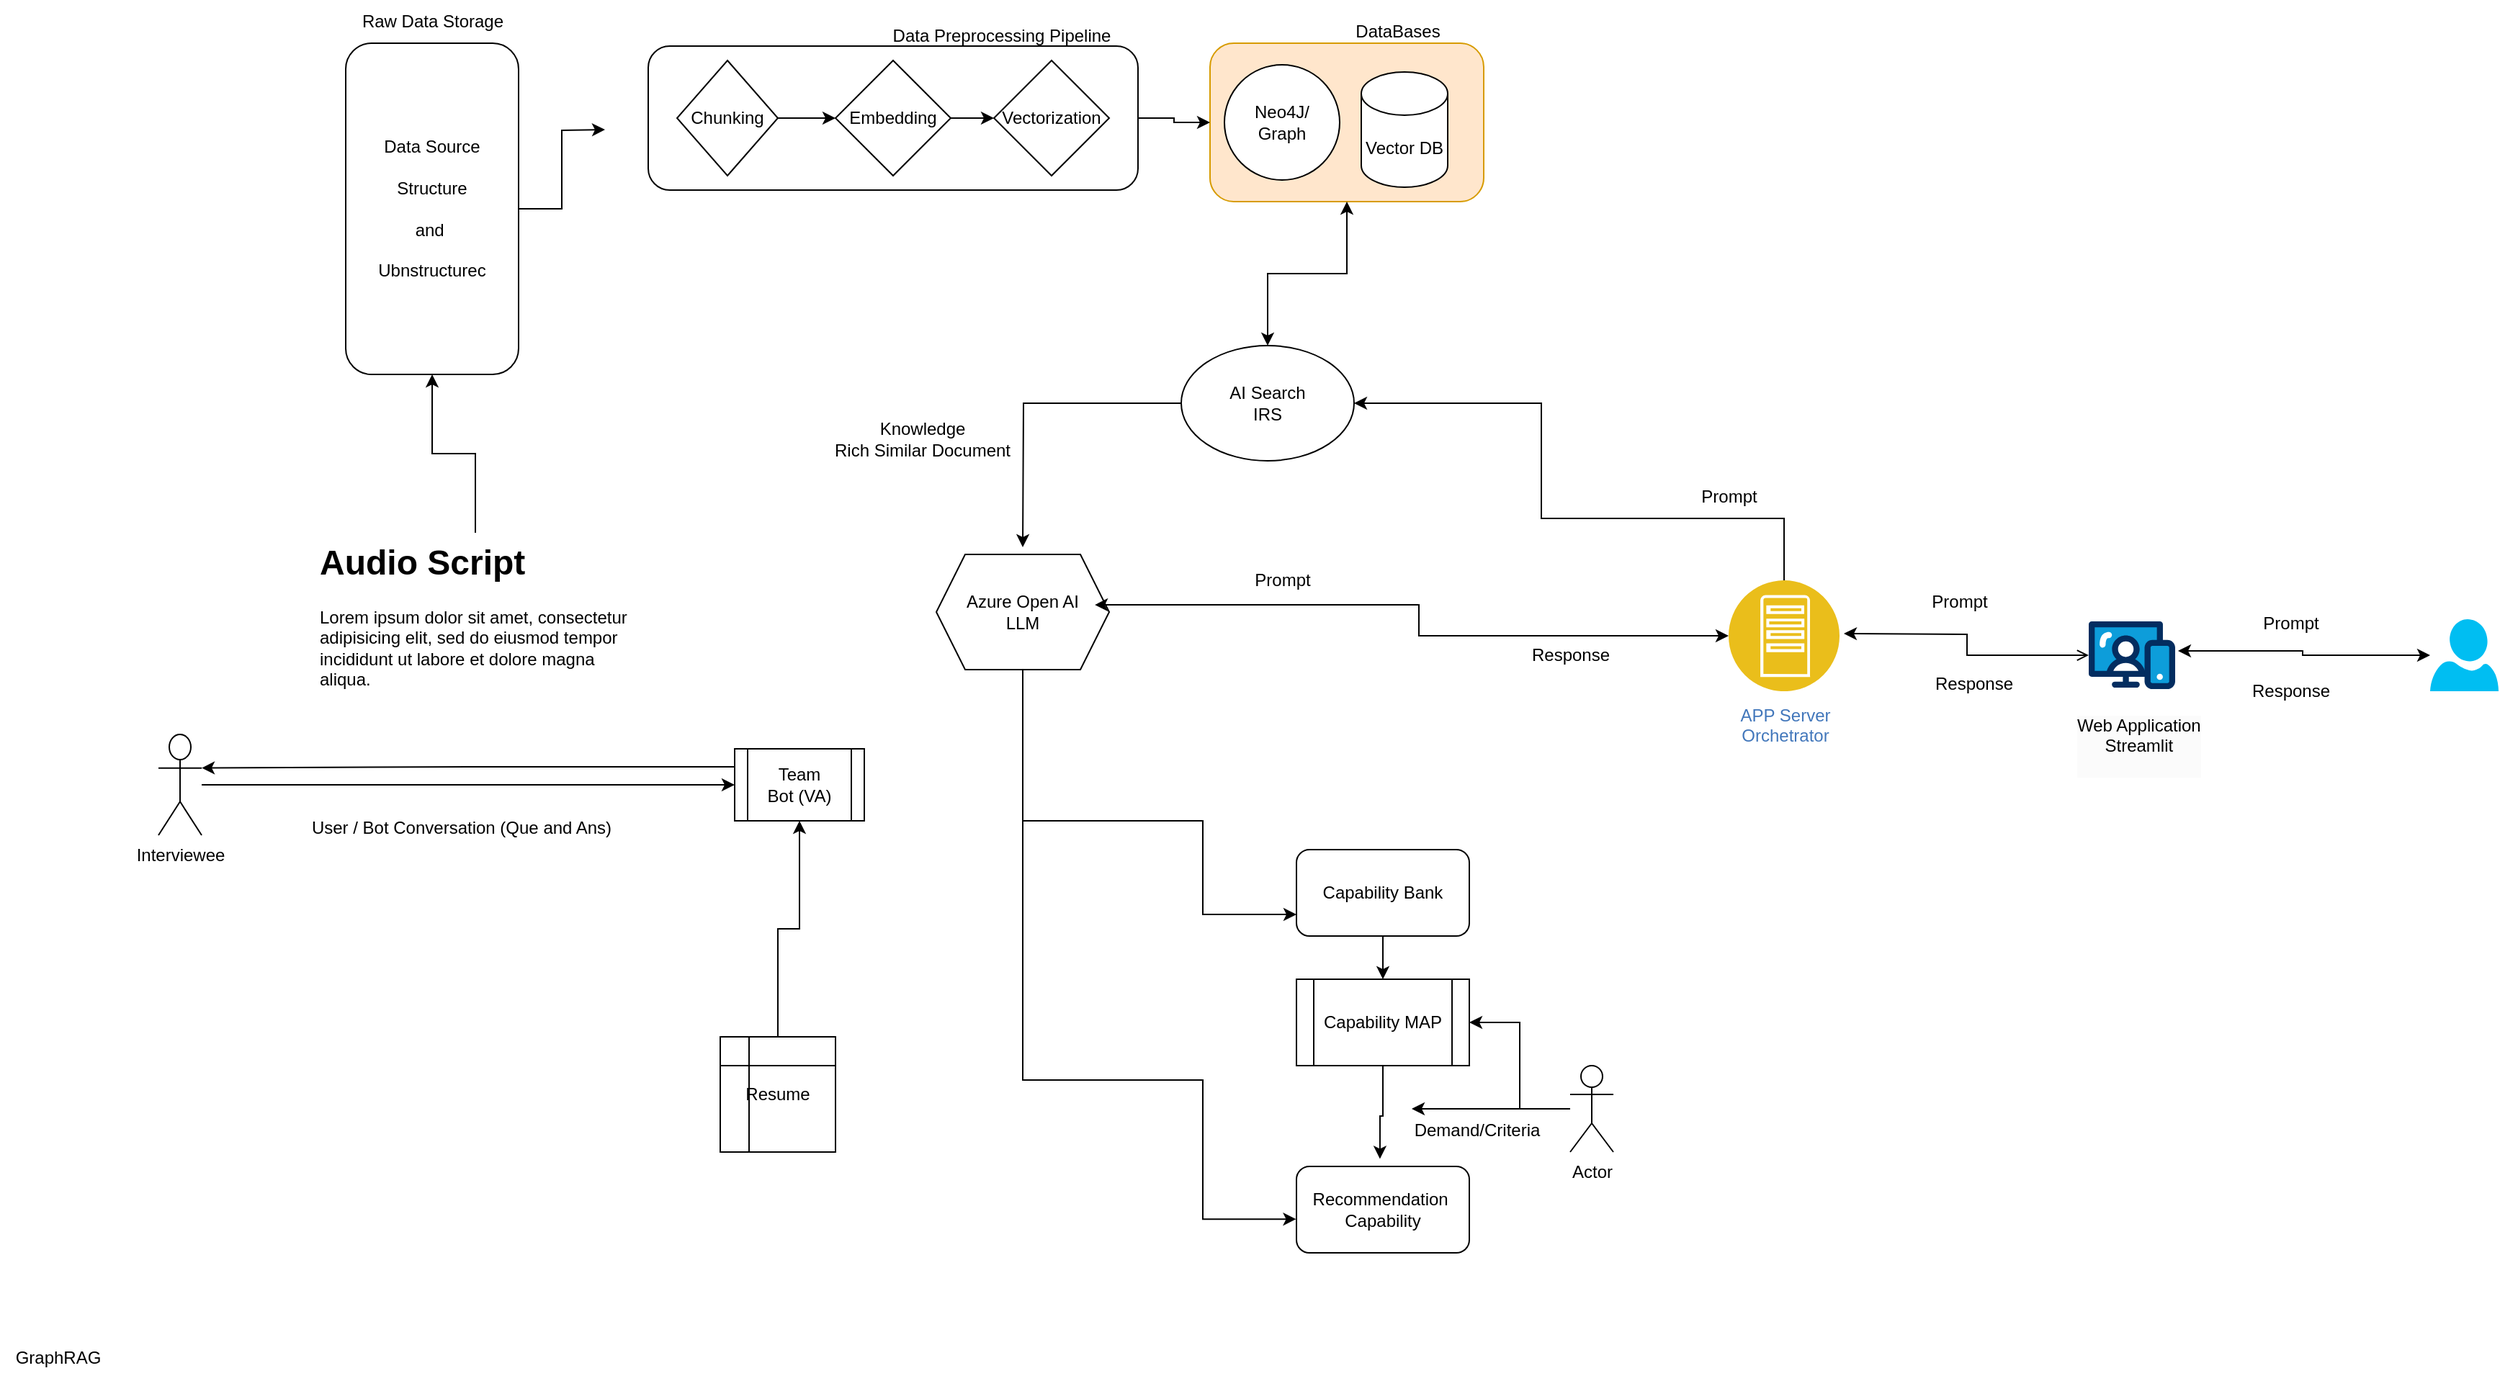 <mxfile version="24.6.4" type="device">
  <diagram id="prtHgNgQTEPvFCAcTncT" name="Page-1">
    <mxGraphModel dx="2069" dy="907" grid="1" gridSize="10" guides="1" tooltips="1" connect="1" arrows="1" fold="1" page="1" pageScale="1" pageWidth="827" pageHeight="1169" math="0" shadow="0">
      <root>
        <mxCell id="0" />
        <mxCell id="1" parent="0" />
        <mxCell id="DzO456monEZNHESFOi15-23" style="edgeStyle=orthogonalEdgeStyle;rounded=0;orthogonalLoop=1;jettySize=auto;html=1;entryX=0.5;entryY=1;entryDx=0;entryDy=0;" parent="1" source="44Tkdp7SExuXncBZ-oMf-12" target="DzO456monEZNHESFOi15-17" edge="1">
          <mxGeometry relative="1" as="geometry" />
        </mxCell>
        <mxCell id="44Tkdp7SExuXncBZ-oMf-12" value="&lt;h1 style=&quot;margin-top: 0px;&quot;&gt;Audio Script&lt;/h1&gt;&lt;p&gt;Lorem ipsum dolor sit amet, consectetur adipisicing elit, sed do eiusmod tempor incididunt ut labore et dolore magna aliqua.&lt;/p&gt;" style="text;html=1;whiteSpace=wrap;overflow=hidden;rounded=0;" parent="1" vertex="1">
          <mxGeometry x="-250" y="570" width="220" height="115" as="geometry" />
        </mxCell>
        <mxCell id="DzO456monEZNHESFOi15-20" style="edgeStyle=orthogonalEdgeStyle;rounded=0;orthogonalLoop=1;jettySize=auto;html=1;" parent="1" source="DzO456monEZNHESFOi15-1" target="DzO456monEZNHESFOi15-4" edge="1">
          <mxGeometry relative="1" as="geometry" />
        </mxCell>
        <mxCell id="DzO456monEZNHESFOi15-1" value="Interviewee" style="shape=umlActor;verticalLabelPosition=bottom;verticalAlign=top;html=1;outlineConnect=0;" parent="1" vertex="1">
          <mxGeometry x="-360" y="710" width="30" height="70" as="geometry" />
        </mxCell>
        <mxCell id="DzO456monEZNHESFOi15-4" value="Team&lt;div&gt;Bot (VA)&lt;/div&gt;" style="shape=process;whiteSpace=wrap;html=1;backgroundOutline=1;" parent="1" vertex="1">
          <mxGeometry x="40" y="720" width="90" height="50" as="geometry" />
        </mxCell>
        <mxCell id="DzO456monEZNHESFOi15-11" style="edgeStyle=orthogonalEdgeStyle;rounded=0;orthogonalLoop=1;jettySize=auto;html=1;entryX=0.5;entryY=1;entryDx=0;entryDy=0;" parent="1" source="DzO456monEZNHESFOi15-10" target="DzO456monEZNHESFOi15-4" edge="1">
          <mxGeometry relative="1" as="geometry">
            <mxPoint x="295" y="590" as="targetPoint" />
          </mxGeometry>
        </mxCell>
        <mxCell id="DzO456monEZNHESFOi15-10" value="Resume" style="shape=internalStorage;whiteSpace=wrap;html=1;backgroundOutline=1;" parent="1" vertex="1">
          <mxGeometry x="30" y="920" width="80" height="80" as="geometry" />
        </mxCell>
        <mxCell id="DzO456monEZNHESFOi15-35" style="edgeStyle=orthogonalEdgeStyle;rounded=0;orthogonalLoop=1;jettySize=auto;html=1;" parent="1" source="DzO456monEZNHESFOi15-17" edge="1">
          <mxGeometry relative="1" as="geometry">
            <mxPoint x="-50" y="290" as="targetPoint" />
          </mxGeometry>
        </mxCell>
        <mxCell id="DzO456monEZNHESFOi15-17" value="Data Source&lt;div&gt;&lt;br&gt;&lt;/div&gt;&lt;div&gt;Structure&lt;/div&gt;&lt;div&gt;&lt;br&gt;&lt;/div&gt;&lt;div&gt;and&amp;nbsp;&lt;/div&gt;&lt;div&gt;&lt;br&gt;&lt;/div&gt;&lt;div&gt;Ubnstructurec&lt;/div&gt;" style="rounded=1;whiteSpace=wrap;html=1;" parent="1" vertex="1">
          <mxGeometry x="-230" y="230" width="120" height="230" as="geometry" />
        </mxCell>
        <mxCell id="DzO456monEZNHESFOi15-21" style="edgeStyle=orthogonalEdgeStyle;rounded=0;orthogonalLoop=1;jettySize=auto;html=1;exitX=0;exitY=0.25;exitDx=0;exitDy=0;entryX=1;entryY=0.333;entryDx=0;entryDy=0;entryPerimeter=0;" parent="1" source="DzO456monEZNHESFOi15-4" target="DzO456monEZNHESFOi15-1" edge="1">
          <mxGeometry relative="1" as="geometry" />
        </mxCell>
        <mxCell id="DzO456monEZNHESFOi15-22" value="User / Bot Conversation (Que and Ans)" style="text;html=1;align=center;verticalAlign=middle;resizable=0;points=[];autosize=1;strokeColor=none;fillColor=none;" parent="1" vertex="1">
          <mxGeometry x="-265" y="760" width="230" height="30" as="geometry" />
        </mxCell>
        <mxCell id="DzO456monEZNHESFOi15-24" value="" style="group" parent="1" vertex="1" connectable="0">
          <mxGeometry x="-20" y="210" width="450" height="172" as="geometry" />
        </mxCell>
        <mxCell id="44Tkdp7SExuXncBZ-oMf-27" value="" style="rounded=1;whiteSpace=wrap;html=1;" parent="DzO456monEZNHESFOi15-24" vertex="1">
          <mxGeometry y="22" width="340" height="100" as="geometry" />
        </mxCell>
        <mxCell id="44Tkdp7SExuXncBZ-oMf-22" style="edgeStyle=orthogonalEdgeStyle;rounded=0;orthogonalLoop=1;jettySize=auto;html=1;entryX=0;entryY=0.5;entryDx=0;entryDy=0;" parent="DzO456monEZNHESFOi15-24" source="44Tkdp7SExuXncBZ-oMf-19" target="44Tkdp7SExuXncBZ-oMf-20" edge="1">
          <mxGeometry relative="1" as="geometry" />
        </mxCell>
        <mxCell id="44Tkdp7SExuXncBZ-oMf-19" value="Chunking" style="rhombus;whiteSpace=wrap;html=1;" parent="DzO456monEZNHESFOi15-24" vertex="1">
          <mxGeometry x="20" y="32" width="70" height="80" as="geometry" />
        </mxCell>
        <mxCell id="44Tkdp7SExuXncBZ-oMf-23" style="edgeStyle=orthogonalEdgeStyle;rounded=0;orthogonalLoop=1;jettySize=auto;html=1;entryX=0;entryY=0.5;entryDx=0;entryDy=0;" parent="DzO456monEZNHESFOi15-24" source="44Tkdp7SExuXncBZ-oMf-20" target="44Tkdp7SExuXncBZ-oMf-21" edge="1">
          <mxGeometry relative="1" as="geometry" />
        </mxCell>
        <mxCell id="44Tkdp7SExuXncBZ-oMf-20" value="Embedding" style="rhombus;whiteSpace=wrap;html=1;" parent="DzO456monEZNHESFOi15-24" vertex="1">
          <mxGeometry x="130" y="32" width="80" height="80" as="geometry" />
        </mxCell>
        <mxCell id="44Tkdp7SExuXncBZ-oMf-21" value="Vectorization" style="rhombus;whiteSpace=wrap;html=1;" parent="DzO456monEZNHESFOi15-24" vertex="1">
          <mxGeometry x="240" y="32" width="80" height="80" as="geometry" />
        </mxCell>
        <mxCell id="44Tkdp7SExuXncBZ-oMf-32" value="Data Preprocessing Pipeline" style="text;html=1;align=center;verticalAlign=middle;resizable=0;points=[];autosize=1;strokeColor=none;fillColor=none;" parent="DzO456monEZNHESFOi15-24" vertex="1">
          <mxGeometry x="160" width="170" height="30" as="geometry" />
        </mxCell>
        <mxCell id="DzO456monEZNHESFOi15-55" style="edgeStyle=orthogonalEdgeStyle;rounded=0;orthogonalLoop=1;jettySize=auto;html=1;entryX=0;entryY=0.75;entryDx=0;entryDy=0;" parent="1" source="DzO456monEZNHESFOi15-26" target="DzO456monEZNHESFOi15-54" edge="1">
          <mxGeometry relative="1" as="geometry">
            <Array as="points">
              <mxPoint x="240" y="770" />
              <mxPoint x="365" y="770" />
              <mxPoint x="365" y="835" />
            </Array>
          </mxGeometry>
        </mxCell>
        <mxCell id="DzO456monEZNHESFOi15-26" value="&lt;div&gt;&lt;span style=&quot;background-color: initial;&quot;&gt;Azure Open AI&lt;/span&gt;&lt;br&gt;&lt;/div&gt;&lt;div&gt;&lt;span style=&quot;background-color: initial;&quot;&gt;LLM&lt;/span&gt;&lt;/div&gt;" style="shape=hexagon;perimeter=hexagonPerimeter2;whiteSpace=wrap;html=1;fixedSize=1;" parent="1" vertex="1">
          <mxGeometry x="180" y="585" width="120" height="80" as="geometry" />
        </mxCell>
        <mxCell id="DzO456monEZNHESFOi15-36" value="DataBases" style="text;html=1;align=center;verticalAlign=middle;resizable=0;points=[];autosize=1;strokeColor=none;fillColor=none;" parent="1" vertex="1">
          <mxGeometry x="460" y="207" width="80" height="30" as="geometry" />
        </mxCell>
        <mxCell id="DzO456monEZNHESFOi15-39" value="Prompt" style="text;html=1;align=center;verticalAlign=middle;resizable=0;points=[];autosize=1;strokeColor=none;fillColor=none;" parent="1" vertex="1">
          <mxGeometry x="1090" y="618" width="60" height="30" as="geometry" />
        </mxCell>
        <mxCell id="DzO456monEZNHESFOi15-44" value="Prompt" style="text;html=1;align=center;verticalAlign=middle;resizable=0;points=[];autosize=1;strokeColor=none;fillColor=none;" parent="1" vertex="1">
          <mxGeometry x="700" y="530" width="60" height="30" as="geometry" />
        </mxCell>
        <mxCell id="DzO456monEZNHESFOi15-45" value="&lt;div&gt;Knowledge&lt;/div&gt;Rich Similar Document" style="text;html=1;align=center;verticalAlign=middle;resizable=0;points=[];autosize=1;strokeColor=none;fillColor=none;" parent="1" vertex="1">
          <mxGeometry x="95" y="485" width="150" height="40" as="geometry" />
        </mxCell>
        <mxCell id="DzO456monEZNHESFOi15-48" value="Response" style="text;html=1;align=center;verticalAlign=middle;resizable=0;points=[];autosize=1;strokeColor=none;fillColor=none;" parent="1" vertex="1">
          <mxGeometry x="860" y="660" width="80" height="30" as="geometry" />
        </mxCell>
        <mxCell id="DzO456monEZNHESFOi15-51" value="Prompt" style="text;html=1;align=center;verticalAlign=middle;resizable=0;points=[];autosize=1;strokeColor=none;fillColor=none;" parent="1" vertex="1">
          <mxGeometry x="390" y="588" width="60" height="30" as="geometry" />
        </mxCell>
        <mxCell id="DzO456monEZNHESFOi15-52" value="Response" style="text;html=1;align=center;verticalAlign=middle;resizable=0;points=[];autosize=1;strokeColor=none;fillColor=none;" parent="1" vertex="1">
          <mxGeometry x="580" y="640" width="80" height="30" as="geometry" />
        </mxCell>
        <mxCell id="DzO456monEZNHESFOi15-53" value="Raw Data Storage" style="text;html=1;align=center;verticalAlign=middle;resizable=0;points=[];autosize=1;strokeColor=none;fillColor=none;" parent="1" vertex="1">
          <mxGeometry x="-230" y="200" width="120" height="30" as="geometry" />
        </mxCell>
        <mxCell id="DzO456monEZNHESFOi15-57" style="edgeStyle=orthogonalEdgeStyle;rounded=0;orthogonalLoop=1;jettySize=auto;html=1;entryX=0.5;entryY=0;entryDx=0;entryDy=0;" parent="1" source="DzO456monEZNHESFOi15-54" target="DzO456monEZNHESFOi15-56" edge="1">
          <mxGeometry relative="1" as="geometry" />
        </mxCell>
        <mxCell id="DzO456monEZNHESFOi15-54" value="Capability Bank" style="rounded=1;whiteSpace=wrap;html=1;" parent="1" vertex="1">
          <mxGeometry x="430" y="790" width="120" height="60" as="geometry" />
        </mxCell>
        <mxCell id="DzO456monEZNHESFOi15-56" value="Capability MAP" style="shape=process;whiteSpace=wrap;html=1;backgroundOutline=1;" parent="1" vertex="1">
          <mxGeometry x="430" y="880" width="120" height="60" as="geometry" />
        </mxCell>
        <mxCell id="DzO456monEZNHESFOi15-63" value="" style="edgeStyle=orthogonalEdgeStyle;rounded=0;orthogonalLoop=1;jettySize=auto;html=1;" parent="1" source="DzO456monEZNHESFOi15-58" target="DzO456monEZNHESFOi15-56" edge="1">
          <mxGeometry relative="1" as="geometry" />
        </mxCell>
        <mxCell id="DzO456monEZNHESFOi15-64" style="edgeStyle=orthogonalEdgeStyle;rounded=0;orthogonalLoop=1;jettySize=auto;html=1;" parent="1" source="DzO456monEZNHESFOi15-58" edge="1">
          <mxGeometry relative="1" as="geometry">
            <mxPoint x="510" y="970" as="targetPoint" />
          </mxGeometry>
        </mxCell>
        <mxCell id="DzO456monEZNHESFOi15-58" value="Actor" style="shape=umlActor;verticalLabelPosition=bottom;verticalAlign=top;html=1;outlineConnect=0;" parent="1" vertex="1">
          <mxGeometry x="620" y="940" width="30" height="60" as="geometry" />
        </mxCell>
        <mxCell id="DzO456monEZNHESFOi15-60" value="Recommendation&amp;nbsp;&lt;div&gt;Capability&lt;/div&gt;" style="rounded=1;whiteSpace=wrap;html=1;" parent="1" vertex="1">
          <mxGeometry x="430" y="1010" width="120" height="60" as="geometry" />
        </mxCell>
        <mxCell id="DzO456monEZNHESFOi15-61" style="edgeStyle=orthogonalEdgeStyle;rounded=0;orthogonalLoop=1;jettySize=auto;html=1;entryX=-0.002;entryY=0.61;entryDx=0;entryDy=0;entryPerimeter=0;" parent="1" source="DzO456monEZNHESFOi15-26" target="DzO456monEZNHESFOi15-60" edge="1">
          <mxGeometry relative="1" as="geometry">
            <Array as="points">
              <mxPoint x="240" y="950" />
              <mxPoint x="365" y="950" />
              <mxPoint x="365" y="1047" />
            </Array>
          </mxGeometry>
        </mxCell>
        <mxCell id="DzO456monEZNHESFOi15-62" style="edgeStyle=orthogonalEdgeStyle;rounded=0;orthogonalLoop=1;jettySize=auto;html=1;entryX=0.483;entryY=-0.088;entryDx=0;entryDy=0;entryPerimeter=0;" parent="1" source="DzO456monEZNHESFOi15-56" target="DzO456monEZNHESFOi15-60" edge="1">
          <mxGeometry relative="1" as="geometry" />
        </mxCell>
        <mxCell id="DzO456monEZNHESFOi15-65" value="Demand/Criteria" style="text;html=1;align=center;verticalAlign=middle;resizable=0;points=[];autosize=1;strokeColor=none;fillColor=none;" parent="1" vertex="1">
          <mxGeometry x="500" y="970" width="110" height="30" as="geometry" />
        </mxCell>
        <mxCell id="TbVrvyezWkoqbi2RSuYq-9" style="edgeStyle=orthogonalEdgeStyle;rounded=0;orthogonalLoop=1;jettySize=auto;html=1;" edge="1" parent="1" source="DzO456monEZNHESFOi15-66">
          <mxGeometry relative="1" as="geometry">
            <mxPoint x="240" y="580" as="targetPoint" />
          </mxGeometry>
        </mxCell>
        <mxCell id="DzO456monEZNHESFOi15-66" value="AI Search&lt;div&gt;IRS&lt;/div&gt;" style="ellipse;whiteSpace=wrap;html=1;" parent="1" vertex="1">
          <mxGeometry x="350" y="440" width="120" height="80" as="geometry" />
        </mxCell>
        <mxCell id="DzO456monEZNHESFOi15-67" value="GraphRAG" style="text;html=1;align=center;verticalAlign=middle;resizable=0;points=[];autosize=1;strokeColor=none;fillColor=none;" parent="1" vertex="1">
          <mxGeometry x="-470" y="1128" width="80" height="30" as="geometry" />
        </mxCell>
        <mxCell id="TbVrvyezWkoqbi2RSuYq-1" value="" style="group" vertex="1" connectable="0" parent="1">
          <mxGeometry x="370" y="230" width="190" height="110" as="geometry" />
        </mxCell>
        <mxCell id="DzO456monEZNHESFOi15-27" value="" style="rounded=1;whiteSpace=wrap;html=1;fillColor=#ffe6cc;strokeColor=#d79b00;" parent="TbVrvyezWkoqbi2RSuYq-1" vertex="1">
          <mxGeometry width="190" height="110" as="geometry" />
        </mxCell>
        <mxCell id="DzO456monEZNHESFOi15-25" value="Neo4J/&lt;div&gt;Graph&lt;/div&gt;" style="ellipse;whiteSpace=wrap;html=1;aspect=fixed;" parent="TbVrvyezWkoqbi2RSuYq-1" vertex="1">
          <mxGeometry x="10" y="15" width="80" height="80" as="geometry" />
        </mxCell>
        <mxCell id="DzO456monEZNHESFOi15-30" value="Vector DB" style="shape=cylinder3;whiteSpace=wrap;html=1;boundedLbl=1;backgroundOutline=1;size=15;" parent="TbVrvyezWkoqbi2RSuYq-1" vertex="1">
          <mxGeometry x="105" y="20" width="60" height="80" as="geometry" />
        </mxCell>
        <mxCell id="TbVrvyezWkoqbi2RSuYq-4" style="edgeStyle=orthogonalEdgeStyle;rounded=0;orthogonalLoop=1;jettySize=auto;html=1;" edge="1" parent="1" source="44Tkdp7SExuXncBZ-oMf-27" target="DzO456monEZNHESFOi15-27">
          <mxGeometry relative="1" as="geometry" />
        </mxCell>
        <mxCell id="TbVrvyezWkoqbi2RSuYq-30" style="edgeStyle=orthogonalEdgeStyle;rounded=0;orthogonalLoop=1;jettySize=auto;html=1;startArrow=open;startFill=0;" edge="1" parent="1" source="TbVrvyezWkoqbi2RSuYq-21">
          <mxGeometry relative="1" as="geometry">
            <mxPoint x="810" y="640" as="targetPoint" />
          </mxGeometry>
        </mxCell>
        <mxCell id="TbVrvyezWkoqbi2RSuYq-21" value="" style="verticalLabelPosition=bottom;aspect=fixed;html=1;shape=mxgraph.salesforce.web;" vertex="1" parent="1">
          <mxGeometry x="980" y="631.3" width="60" height="47.4" as="geometry" />
        </mxCell>
        <mxCell id="TbVrvyezWkoqbi2RSuYq-22" value="&lt;span style=&quot;color: rgb(0, 0, 0); font-family: Helvetica; font-size: 12px; font-style: normal; font-variant-ligatures: normal; font-variant-caps: normal; font-weight: 400; letter-spacing: normal; orphans: 2; text-align: center; text-indent: 0px; text-transform: none; widows: 2; word-spacing: 0px; -webkit-text-stroke-width: 0px; white-space: normal; background-color: rgb(251, 251, 251); text-decoration-thickness: initial; text-decoration-style: initial; text-decoration-color: initial; display: inline !important; float: none;&quot;&gt;Web Application&lt;/span&gt;&lt;div style=&quot;forced-color-adjust: none; color: rgb(0, 0, 0); font-family: Helvetica; font-size: 12px; font-style: normal; font-variant-ligatures: normal; font-variant-caps: normal; font-weight: 400; letter-spacing: normal; orphans: 2; text-align: center; text-indent: 0px; text-transform: none; widows: 2; word-spacing: 0px; -webkit-text-stroke-width: 0px; white-space: normal; background-color: rgb(251, 251, 251); text-decoration-thickness: initial; text-decoration-style: initial; text-decoration-color: initial;&quot;&gt;Streamlit&lt;br style=&quot;forced-color-adjust: none;&quot;&gt;&lt;div style=&quot;forced-color-adjust: none;&quot;&gt;&lt;br&gt;&lt;/div&gt;&lt;/div&gt;" style="text;whiteSpace=wrap;html=1;" vertex="1" parent="1">
          <mxGeometry x="970" y="690" width="120" height="70" as="geometry" />
        </mxCell>
        <mxCell id="TbVrvyezWkoqbi2RSuYq-24" style="edgeStyle=orthogonalEdgeStyle;rounded=0;orthogonalLoop=1;jettySize=auto;html=1;entryX=1;entryY=0.5;entryDx=0;entryDy=0;" edge="1" parent="1" source="TbVrvyezWkoqbi2RSuYq-23" target="DzO456monEZNHESFOi15-66">
          <mxGeometry relative="1" as="geometry">
            <Array as="points">
              <mxPoint x="769" y="560" />
              <mxPoint x="600" y="560" />
              <mxPoint x="600" y="480" />
            </Array>
          </mxGeometry>
        </mxCell>
        <mxCell id="TbVrvyezWkoqbi2RSuYq-23" value="APP Server&lt;div&gt;Orchetrator&lt;/div&gt;" style="image;aspect=fixed;perimeter=ellipsePerimeter;html=1;align=center;shadow=0;dashed=0;fontColor=#4277BB;labelBackgroundColor=default;fontSize=12;spacingTop=3;image=img/lib/ibm/applications/app_server.svg;" vertex="1" parent="1">
          <mxGeometry x="730" y="603" width="77" height="77" as="geometry" />
        </mxCell>
        <mxCell id="TbVrvyezWkoqbi2RSuYq-25" style="edgeStyle=orthogonalEdgeStyle;rounded=0;orthogonalLoop=1;jettySize=auto;html=1;entryX=0.917;entryY=0.438;entryDx=0;entryDy=0;entryPerimeter=0;startArrow=classic;startFill=1;" edge="1" parent="1" source="TbVrvyezWkoqbi2RSuYq-23" target="DzO456monEZNHESFOi15-26">
          <mxGeometry relative="1" as="geometry" />
        </mxCell>
        <mxCell id="TbVrvyezWkoqbi2RSuYq-26" value="" style="verticalLabelPosition=bottom;html=1;verticalAlign=top;align=center;strokeColor=none;fillColor=#00BEF2;shape=mxgraph.azure.user;" vertex="1" parent="1">
          <mxGeometry x="1217" y="630" width="47.5" height="50" as="geometry" />
        </mxCell>
        <mxCell id="TbVrvyezWkoqbi2RSuYq-29" style="edgeStyle=orthogonalEdgeStyle;rounded=0;orthogonalLoop=1;jettySize=auto;html=1;entryX=1.033;entryY=0.436;entryDx=0;entryDy=0;entryPerimeter=0;startArrow=classic;startFill=1;" edge="1" parent="1" source="TbVrvyezWkoqbi2RSuYq-26" target="TbVrvyezWkoqbi2RSuYq-21">
          <mxGeometry relative="1" as="geometry" />
        </mxCell>
        <mxCell id="TbVrvyezWkoqbi2RSuYq-31" value="Prompt" style="text;html=1;align=center;verticalAlign=middle;resizable=0;points=[];autosize=1;strokeColor=none;fillColor=none;" vertex="1" parent="1">
          <mxGeometry x="860" y="603" width="60" height="30" as="geometry" />
        </mxCell>
        <mxCell id="TbVrvyezWkoqbi2RSuYq-32" value="Response" style="text;html=1;align=center;verticalAlign=middle;resizable=0;points=[];autosize=1;strokeColor=none;fillColor=none;" vertex="1" parent="1">
          <mxGeometry x="1080" y="665" width="80" height="30" as="geometry" />
        </mxCell>
        <mxCell id="TbVrvyezWkoqbi2RSuYq-33" style="edgeStyle=orthogonalEdgeStyle;rounded=0;orthogonalLoop=1;jettySize=auto;html=1;entryX=0.5;entryY=0;entryDx=0;entryDy=0;startArrow=classic;startFill=1;" edge="1" parent="1" source="DzO456monEZNHESFOi15-27" target="DzO456monEZNHESFOi15-66">
          <mxGeometry relative="1" as="geometry" />
        </mxCell>
      </root>
    </mxGraphModel>
  </diagram>
</mxfile>
